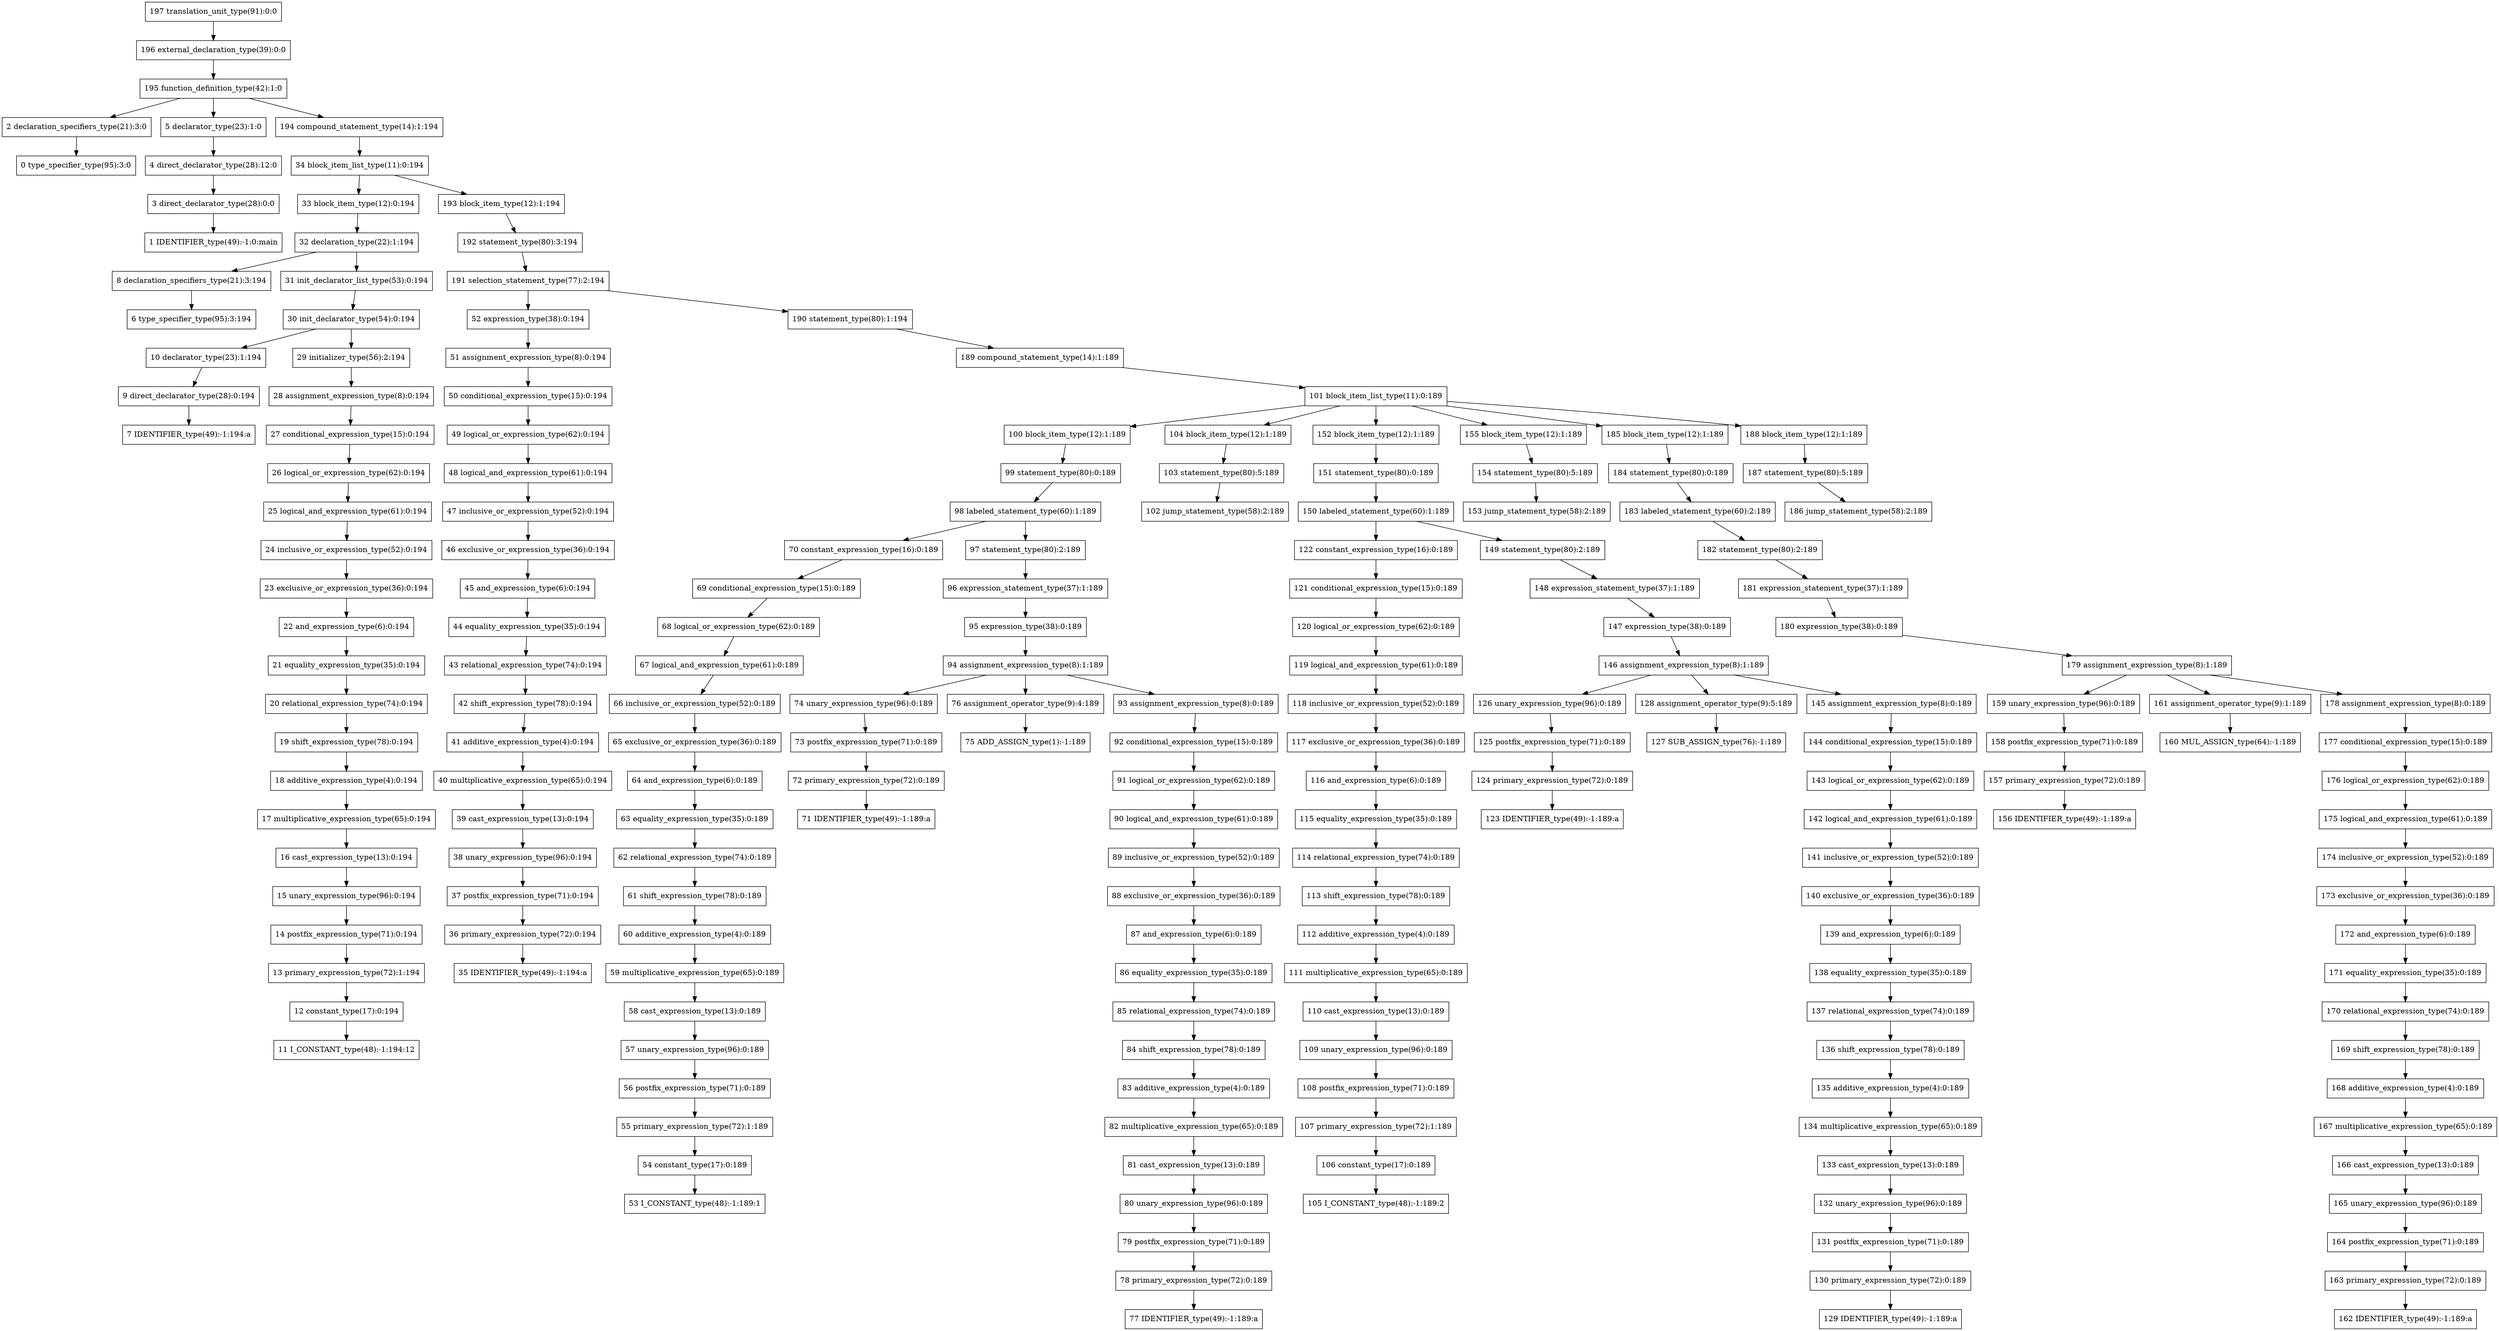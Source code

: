 digraph G{
197[shape=box, label="197 translation_unit_type(91):0:0"];
196[shape=box, label="196 external_declaration_type(39):0:0"];
197->196;
196[shape=box, label="196 external_declaration_type(39):0:0"];
195[shape=box, label="195 function_definition_type(42):1:0"];
196->195;
195[shape=box, label="195 function_definition_type(42):1:0"];
2[shape=box, label="2 declaration_specifiers_type(21):3:0"];
195->2;
2[shape=box, label="2 declaration_specifiers_type(21):3:0"];
0[shape=box, label="0 type_specifier_type(95):3:0"];
2->0;
0[shape=box, label="0 type_specifier_type(95):3:0"];
5[shape=box, label="5 declarator_type(23):1:0"];
195->5;
5[shape=box, label="5 declarator_type(23):1:0"];
4[shape=box, label="4 direct_declarator_type(28):12:0"];
5->4;
4[shape=box, label="4 direct_declarator_type(28):12:0"];
3[shape=box, label="3 direct_declarator_type(28):0:0"];
4->3;
3[shape=box, label="3 direct_declarator_type(28):0:0"];
1[shape=box, label="1 IDENTIFIER_type(49):-1:0:main"];
3->1;
1[shape=box, label="1 IDENTIFIER_type(49):-1:0:main"];
194[shape=box, label="194 compound_statement_type(14):1:194"];
195->194;
194[shape=box, label="194 compound_statement_type(14):1:194"];
34[shape=box, label="34 block_item_list_type(11):0:194"];
194->34;
34[shape=box, label="34 block_item_list_type(11):0:194"];
33[shape=box, label="33 block_item_type(12):0:194"];
34->33;
33[shape=box, label="33 block_item_type(12):0:194"];
32[shape=box, label="32 declaration_type(22):1:194"];
33->32;
32[shape=box, label="32 declaration_type(22):1:194"];
8[shape=box, label="8 declaration_specifiers_type(21):3:194"];
32->8;
8[shape=box, label="8 declaration_specifiers_type(21):3:194"];
6[shape=box, label="6 type_specifier_type(95):3:194"];
8->6;
6[shape=box, label="6 type_specifier_type(95):3:194"];
31[shape=box, label="31 init_declarator_list_type(53):0:194"];
32->31;
31[shape=box, label="31 init_declarator_list_type(53):0:194"];
30[shape=box, label="30 init_declarator_type(54):0:194"];
31->30;
30[shape=box, label="30 init_declarator_type(54):0:194"];
10[shape=box, label="10 declarator_type(23):1:194"];
30->10;
10[shape=box, label="10 declarator_type(23):1:194"];
9[shape=box, label="9 direct_declarator_type(28):0:194"];
10->9;
9[shape=box, label="9 direct_declarator_type(28):0:194"];
7[shape=box, label="7 IDENTIFIER_type(49):-1:194:a"];
9->7;
7[shape=box, label="7 IDENTIFIER_type(49):-1:194:a"];
29[shape=box, label="29 initializer_type(56):2:194"];
30->29;
29[shape=box, label="29 initializer_type(56):2:194"];
28[shape=box, label="28 assignment_expression_type(8):0:194"];
29->28;
28[shape=box, label="28 assignment_expression_type(8):0:194"];
27[shape=box, label="27 conditional_expression_type(15):0:194"];
28->27;
27[shape=box, label="27 conditional_expression_type(15):0:194"];
26[shape=box, label="26 logical_or_expression_type(62):0:194"];
27->26;
26[shape=box, label="26 logical_or_expression_type(62):0:194"];
25[shape=box, label="25 logical_and_expression_type(61):0:194"];
26->25;
25[shape=box, label="25 logical_and_expression_type(61):0:194"];
24[shape=box, label="24 inclusive_or_expression_type(52):0:194"];
25->24;
24[shape=box, label="24 inclusive_or_expression_type(52):0:194"];
23[shape=box, label="23 exclusive_or_expression_type(36):0:194"];
24->23;
23[shape=box, label="23 exclusive_or_expression_type(36):0:194"];
22[shape=box, label="22 and_expression_type(6):0:194"];
23->22;
22[shape=box, label="22 and_expression_type(6):0:194"];
21[shape=box, label="21 equality_expression_type(35):0:194"];
22->21;
21[shape=box, label="21 equality_expression_type(35):0:194"];
20[shape=box, label="20 relational_expression_type(74):0:194"];
21->20;
20[shape=box, label="20 relational_expression_type(74):0:194"];
19[shape=box, label="19 shift_expression_type(78):0:194"];
20->19;
19[shape=box, label="19 shift_expression_type(78):0:194"];
18[shape=box, label="18 additive_expression_type(4):0:194"];
19->18;
18[shape=box, label="18 additive_expression_type(4):0:194"];
17[shape=box, label="17 multiplicative_expression_type(65):0:194"];
18->17;
17[shape=box, label="17 multiplicative_expression_type(65):0:194"];
16[shape=box, label="16 cast_expression_type(13):0:194"];
17->16;
16[shape=box, label="16 cast_expression_type(13):0:194"];
15[shape=box, label="15 unary_expression_type(96):0:194"];
16->15;
15[shape=box, label="15 unary_expression_type(96):0:194"];
14[shape=box, label="14 postfix_expression_type(71):0:194"];
15->14;
14[shape=box, label="14 postfix_expression_type(71):0:194"];
13[shape=box, label="13 primary_expression_type(72):1:194"];
14->13;
13[shape=box, label="13 primary_expression_type(72):1:194"];
12[shape=box, label="12 constant_type(17):0:194"];
13->12;
12[shape=box, label="12 constant_type(17):0:194"];
11[shape=box, label="11 I_CONSTANT_type(48):-1:194:12"];
12->11;
11[shape=box, label="11 I_CONSTANT_type(48):-1:194:12"];
193[shape=box, label="193 block_item_type(12):1:194"];
34->193;
193[shape=box, label="193 block_item_type(12):1:194"];
192[shape=box, label="192 statement_type(80):3:194"];
193->192;
192[shape=box, label="192 statement_type(80):3:194"];
191[shape=box, label="191 selection_statement_type(77):2:194"];
192->191;
191[shape=box, label="191 selection_statement_type(77):2:194"];
52[shape=box, label="52 expression_type(38):0:194"];
191->52;
52[shape=box, label="52 expression_type(38):0:194"];
51[shape=box, label="51 assignment_expression_type(8):0:194"];
52->51;
51[shape=box, label="51 assignment_expression_type(8):0:194"];
50[shape=box, label="50 conditional_expression_type(15):0:194"];
51->50;
50[shape=box, label="50 conditional_expression_type(15):0:194"];
49[shape=box, label="49 logical_or_expression_type(62):0:194"];
50->49;
49[shape=box, label="49 logical_or_expression_type(62):0:194"];
48[shape=box, label="48 logical_and_expression_type(61):0:194"];
49->48;
48[shape=box, label="48 logical_and_expression_type(61):0:194"];
47[shape=box, label="47 inclusive_or_expression_type(52):0:194"];
48->47;
47[shape=box, label="47 inclusive_or_expression_type(52):0:194"];
46[shape=box, label="46 exclusive_or_expression_type(36):0:194"];
47->46;
46[shape=box, label="46 exclusive_or_expression_type(36):0:194"];
45[shape=box, label="45 and_expression_type(6):0:194"];
46->45;
45[shape=box, label="45 and_expression_type(6):0:194"];
44[shape=box, label="44 equality_expression_type(35):0:194"];
45->44;
44[shape=box, label="44 equality_expression_type(35):0:194"];
43[shape=box, label="43 relational_expression_type(74):0:194"];
44->43;
43[shape=box, label="43 relational_expression_type(74):0:194"];
42[shape=box, label="42 shift_expression_type(78):0:194"];
43->42;
42[shape=box, label="42 shift_expression_type(78):0:194"];
41[shape=box, label="41 additive_expression_type(4):0:194"];
42->41;
41[shape=box, label="41 additive_expression_type(4):0:194"];
40[shape=box, label="40 multiplicative_expression_type(65):0:194"];
41->40;
40[shape=box, label="40 multiplicative_expression_type(65):0:194"];
39[shape=box, label="39 cast_expression_type(13):0:194"];
40->39;
39[shape=box, label="39 cast_expression_type(13):0:194"];
38[shape=box, label="38 unary_expression_type(96):0:194"];
39->38;
38[shape=box, label="38 unary_expression_type(96):0:194"];
37[shape=box, label="37 postfix_expression_type(71):0:194"];
38->37;
37[shape=box, label="37 postfix_expression_type(71):0:194"];
36[shape=box, label="36 primary_expression_type(72):0:194"];
37->36;
36[shape=box, label="36 primary_expression_type(72):0:194"];
35[shape=box, label="35 IDENTIFIER_type(49):-1:194:a"];
36->35;
35[shape=box, label="35 IDENTIFIER_type(49):-1:194:a"];
190[shape=box, label="190 statement_type(80):1:194"];
191->190;
190[shape=box, label="190 statement_type(80):1:194"];
189[shape=box, label="189 compound_statement_type(14):1:189"];
190->189;
189[shape=box, label="189 compound_statement_type(14):1:189"];
101[shape=box, label="101 block_item_list_type(11):0:189"];
189->101;
101[shape=box, label="101 block_item_list_type(11):0:189"];
100[shape=box, label="100 block_item_type(12):1:189"];
101->100;
100[shape=box, label="100 block_item_type(12):1:189"];
99[shape=box, label="99 statement_type(80):0:189"];
100->99;
99[shape=box, label="99 statement_type(80):0:189"];
98[shape=box, label="98 labeled_statement_type(60):1:189"];
99->98;
98[shape=box, label="98 labeled_statement_type(60):1:189"];
70[shape=box, label="70 constant_expression_type(16):0:189"];
98->70;
70[shape=box, label="70 constant_expression_type(16):0:189"];
69[shape=box, label="69 conditional_expression_type(15):0:189"];
70->69;
69[shape=box, label="69 conditional_expression_type(15):0:189"];
68[shape=box, label="68 logical_or_expression_type(62):0:189"];
69->68;
68[shape=box, label="68 logical_or_expression_type(62):0:189"];
67[shape=box, label="67 logical_and_expression_type(61):0:189"];
68->67;
67[shape=box, label="67 logical_and_expression_type(61):0:189"];
66[shape=box, label="66 inclusive_or_expression_type(52):0:189"];
67->66;
66[shape=box, label="66 inclusive_or_expression_type(52):0:189"];
65[shape=box, label="65 exclusive_or_expression_type(36):0:189"];
66->65;
65[shape=box, label="65 exclusive_or_expression_type(36):0:189"];
64[shape=box, label="64 and_expression_type(6):0:189"];
65->64;
64[shape=box, label="64 and_expression_type(6):0:189"];
63[shape=box, label="63 equality_expression_type(35):0:189"];
64->63;
63[shape=box, label="63 equality_expression_type(35):0:189"];
62[shape=box, label="62 relational_expression_type(74):0:189"];
63->62;
62[shape=box, label="62 relational_expression_type(74):0:189"];
61[shape=box, label="61 shift_expression_type(78):0:189"];
62->61;
61[shape=box, label="61 shift_expression_type(78):0:189"];
60[shape=box, label="60 additive_expression_type(4):0:189"];
61->60;
60[shape=box, label="60 additive_expression_type(4):0:189"];
59[shape=box, label="59 multiplicative_expression_type(65):0:189"];
60->59;
59[shape=box, label="59 multiplicative_expression_type(65):0:189"];
58[shape=box, label="58 cast_expression_type(13):0:189"];
59->58;
58[shape=box, label="58 cast_expression_type(13):0:189"];
57[shape=box, label="57 unary_expression_type(96):0:189"];
58->57;
57[shape=box, label="57 unary_expression_type(96):0:189"];
56[shape=box, label="56 postfix_expression_type(71):0:189"];
57->56;
56[shape=box, label="56 postfix_expression_type(71):0:189"];
55[shape=box, label="55 primary_expression_type(72):1:189"];
56->55;
55[shape=box, label="55 primary_expression_type(72):1:189"];
54[shape=box, label="54 constant_type(17):0:189"];
55->54;
54[shape=box, label="54 constant_type(17):0:189"];
53[shape=box, label="53 I_CONSTANT_type(48):-1:189:1"];
54->53;
53[shape=box, label="53 I_CONSTANT_type(48):-1:189:1"];
97[shape=box, label="97 statement_type(80):2:189"];
98->97;
97[shape=box, label="97 statement_type(80):2:189"];
96[shape=box, label="96 expression_statement_type(37):1:189"];
97->96;
96[shape=box, label="96 expression_statement_type(37):1:189"];
95[shape=box, label="95 expression_type(38):0:189"];
96->95;
95[shape=box, label="95 expression_type(38):0:189"];
94[shape=box, label="94 assignment_expression_type(8):1:189"];
95->94;
94[shape=box, label="94 assignment_expression_type(8):1:189"];
74[shape=box, label="74 unary_expression_type(96):0:189"];
94->74;
74[shape=box, label="74 unary_expression_type(96):0:189"];
73[shape=box, label="73 postfix_expression_type(71):0:189"];
74->73;
73[shape=box, label="73 postfix_expression_type(71):0:189"];
72[shape=box, label="72 primary_expression_type(72):0:189"];
73->72;
72[shape=box, label="72 primary_expression_type(72):0:189"];
71[shape=box, label="71 IDENTIFIER_type(49):-1:189:a"];
72->71;
71[shape=box, label="71 IDENTIFIER_type(49):-1:189:a"];
76[shape=box, label="76 assignment_operator_type(9):4:189"];
94->76;
76[shape=box, label="76 assignment_operator_type(9):4:189"];
75[shape=box, label="75 ADD_ASSIGN_type(1):-1:189"];
76->75;
75[shape=box, label="75 ADD_ASSIGN_type(1):-1:189"];
93[shape=box, label="93 assignment_expression_type(8):0:189"];
94->93;
93[shape=box, label="93 assignment_expression_type(8):0:189"];
92[shape=box, label="92 conditional_expression_type(15):0:189"];
93->92;
92[shape=box, label="92 conditional_expression_type(15):0:189"];
91[shape=box, label="91 logical_or_expression_type(62):0:189"];
92->91;
91[shape=box, label="91 logical_or_expression_type(62):0:189"];
90[shape=box, label="90 logical_and_expression_type(61):0:189"];
91->90;
90[shape=box, label="90 logical_and_expression_type(61):0:189"];
89[shape=box, label="89 inclusive_or_expression_type(52):0:189"];
90->89;
89[shape=box, label="89 inclusive_or_expression_type(52):0:189"];
88[shape=box, label="88 exclusive_or_expression_type(36):0:189"];
89->88;
88[shape=box, label="88 exclusive_or_expression_type(36):0:189"];
87[shape=box, label="87 and_expression_type(6):0:189"];
88->87;
87[shape=box, label="87 and_expression_type(6):0:189"];
86[shape=box, label="86 equality_expression_type(35):0:189"];
87->86;
86[shape=box, label="86 equality_expression_type(35):0:189"];
85[shape=box, label="85 relational_expression_type(74):0:189"];
86->85;
85[shape=box, label="85 relational_expression_type(74):0:189"];
84[shape=box, label="84 shift_expression_type(78):0:189"];
85->84;
84[shape=box, label="84 shift_expression_type(78):0:189"];
83[shape=box, label="83 additive_expression_type(4):0:189"];
84->83;
83[shape=box, label="83 additive_expression_type(4):0:189"];
82[shape=box, label="82 multiplicative_expression_type(65):0:189"];
83->82;
82[shape=box, label="82 multiplicative_expression_type(65):0:189"];
81[shape=box, label="81 cast_expression_type(13):0:189"];
82->81;
81[shape=box, label="81 cast_expression_type(13):0:189"];
80[shape=box, label="80 unary_expression_type(96):0:189"];
81->80;
80[shape=box, label="80 unary_expression_type(96):0:189"];
79[shape=box, label="79 postfix_expression_type(71):0:189"];
80->79;
79[shape=box, label="79 postfix_expression_type(71):0:189"];
78[shape=box, label="78 primary_expression_type(72):0:189"];
79->78;
78[shape=box, label="78 primary_expression_type(72):0:189"];
77[shape=box, label="77 IDENTIFIER_type(49):-1:189:a"];
78->77;
77[shape=box, label="77 IDENTIFIER_type(49):-1:189:a"];
104[shape=box, label="104 block_item_type(12):1:189"];
101->104;
104[shape=box, label="104 block_item_type(12):1:189"];
103[shape=box, label="103 statement_type(80):5:189"];
104->103;
103[shape=box, label="103 statement_type(80):5:189"];
102[shape=box, label="102 jump_statement_type(58):2:189"];
103->102;
102[shape=box, label="102 jump_statement_type(58):2:189"];
152[shape=box, label="152 block_item_type(12):1:189"];
101->152;
152[shape=box, label="152 block_item_type(12):1:189"];
151[shape=box, label="151 statement_type(80):0:189"];
152->151;
151[shape=box, label="151 statement_type(80):0:189"];
150[shape=box, label="150 labeled_statement_type(60):1:189"];
151->150;
150[shape=box, label="150 labeled_statement_type(60):1:189"];
122[shape=box, label="122 constant_expression_type(16):0:189"];
150->122;
122[shape=box, label="122 constant_expression_type(16):0:189"];
121[shape=box, label="121 conditional_expression_type(15):0:189"];
122->121;
121[shape=box, label="121 conditional_expression_type(15):0:189"];
120[shape=box, label="120 logical_or_expression_type(62):0:189"];
121->120;
120[shape=box, label="120 logical_or_expression_type(62):0:189"];
119[shape=box, label="119 logical_and_expression_type(61):0:189"];
120->119;
119[shape=box, label="119 logical_and_expression_type(61):0:189"];
118[shape=box, label="118 inclusive_or_expression_type(52):0:189"];
119->118;
118[shape=box, label="118 inclusive_or_expression_type(52):0:189"];
117[shape=box, label="117 exclusive_or_expression_type(36):0:189"];
118->117;
117[shape=box, label="117 exclusive_or_expression_type(36):0:189"];
116[shape=box, label="116 and_expression_type(6):0:189"];
117->116;
116[shape=box, label="116 and_expression_type(6):0:189"];
115[shape=box, label="115 equality_expression_type(35):0:189"];
116->115;
115[shape=box, label="115 equality_expression_type(35):0:189"];
114[shape=box, label="114 relational_expression_type(74):0:189"];
115->114;
114[shape=box, label="114 relational_expression_type(74):0:189"];
113[shape=box, label="113 shift_expression_type(78):0:189"];
114->113;
113[shape=box, label="113 shift_expression_type(78):0:189"];
112[shape=box, label="112 additive_expression_type(4):0:189"];
113->112;
112[shape=box, label="112 additive_expression_type(4):0:189"];
111[shape=box, label="111 multiplicative_expression_type(65):0:189"];
112->111;
111[shape=box, label="111 multiplicative_expression_type(65):0:189"];
110[shape=box, label="110 cast_expression_type(13):0:189"];
111->110;
110[shape=box, label="110 cast_expression_type(13):0:189"];
109[shape=box, label="109 unary_expression_type(96):0:189"];
110->109;
109[shape=box, label="109 unary_expression_type(96):0:189"];
108[shape=box, label="108 postfix_expression_type(71):0:189"];
109->108;
108[shape=box, label="108 postfix_expression_type(71):0:189"];
107[shape=box, label="107 primary_expression_type(72):1:189"];
108->107;
107[shape=box, label="107 primary_expression_type(72):1:189"];
106[shape=box, label="106 constant_type(17):0:189"];
107->106;
106[shape=box, label="106 constant_type(17):0:189"];
105[shape=box, label="105 I_CONSTANT_type(48):-1:189:2"];
106->105;
105[shape=box, label="105 I_CONSTANT_type(48):-1:189:2"];
149[shape=box, label="149 statement_type(80):2:189"];
150->149;
149[shape=box, label="149 statement_type(80):2:189"];
148[shape=box, label="148 expression_statement_type(37):1:189"];
149->148;
148[shape=box, label="148 expression_statement_type(37):1:189"];
147[shape=box, label="147 expression_type(38):0:189"];
148->147;
147[shape=box, label="147 expression_type(38):0:189"];
146[shape=box, label="146 assignment_expression_type(8):1:189"];
147->146;
146[shape=box, label="146 assignment_expression_type(8):1:189"];
126[shape=box, label="126 unary_expression_type(96):0:189"];
146->126;
126[shape=box, label="126 unary_expression_type(96):0:189"];
125[shape=box, label="125 postfix_expression_type(71):0:189"];
126->125;
125[shape=box, label="125 postfix_expression_type(71):0:189"];
124[shape=box, label="124 primary_expression_type(72):0:189"];
125->124;
124[shape=box, label="124 primary_expression_type(72):0:189"];
123[shape=box, label="123 IDENTIFIER_type(49):-1:189:a"];
124->123;
123[shape=box, label="123 IDENTIFIER_type(49):-1:189:a"];
128[shape=box, label="128 assignment_operator_type(9):5:189"];
146->128;
128[shape=box, label="128 assignment_operator_type(9):5:189"];
127[shape=box, label="127 SUB_ASSIGN_type(76):-1:189"];
128->127;
127[shape=box, label="127 SUB_ASSIGN_type(76):-1:189"];
145[shape=box, label="145 assignment_expression_type(8):0:189"];
146->145;
145[shape=box, label="145 assignment_expression_type(8):0:189"];
144[shape=box, label="144 conditional_expression_type(15):0:189"];
145->144;
144[shape=box, label="144 conditional_expression_type(15):0:189"];
143[shape=box, label="143 logical_or_expression_type(62):0:189"];
144->143;
143[shape=box, label="143 logical_or_expression_type(62):0:189"];
142[shape=box, label="142 logical_and_expression_type(61):0:189"];
143->142;
142[shape=box, label="142 logical_and_expression_type(61):0:189"];
141[shape=box, label="141 inclusive_or_expression_type(52):0:189"];
142->141;
141[shape=box, label="141 inclusive_or_expression_type(52):0:189"];
140[shape=box, label="140 exclusive_or_expression_type(36):0:189"];
141->140;
140[shape=box, label="140 exclusive_or_expression_type(36):0:189"];
139[shape=box, label="139 and_expression_type(6):0:189"];
140->139;
139[shape=box, label="139 and_expression_type(6):0:189"];
138[shape=box, label="138 equality_expression_type(35):0:189"];
139->138;
138[shape=box, label="138 equality_expression_type(35):0:189"];
137[shape=box, label="137 relational_expression_type(74):0:189"];
138->137;
137[shape=box, label="137 relational_expression_type(74):0:189"];
136[shape=box, label="136 shift_expression_type(78):0:189"];
137->136;
136[shape=box, label="136 shift_expression_type(78):0:189"];
135[shape=box, label="135 additive_expression_type(4):0:189"];
136->135;
135[shape=box, label="135 additive_expression_type(4):0:189"];
134[shape=box, label="134 multiplicative_expression_type(65):0:189"];
135->134;
134[shape=box, label="134 multiplicative_expression_type(65):0:189"];
133[shape=box, label="133 cast_expression_type(13):0:189"];
134->133;
133[shape=box, label="133 cast_expression_type(13):0:189"];
132[shape=box, label="132 unary_expression_type(96):0:189"];
133->132;
132[shape=box, label="132 unary_expression_type(96):0:189"];
131[shape=box, label="131 postfix_expression_type(71):0:189"];
132->131;
131[shape=box, label="131 postfix_expression_type(71):0:189"];
130[shape=box, label="130 primary_expression_type(72):0:189"];
131->130;
130[shape=box, label="130 primary_expression_type(72):0:189"];
129[shape=box, label="129 IDENTIFIER_type(49):-1:189:a"];
130->129;
129[shape=box, label="129 IDENTIFIER_type(49):-1:189:a"];
155[shape=box, label="155 block_item_type(12):1:189"];
101->155;
155[shape=box, label="155 block_item_type(12):1:189"];
154[shape=box, label="154 statement_type(80):5:189"];
155->154;
154[shape=box, label="154 statement_type(80):5:189"];
153[shape=box, label="153 jump_statement_type(58):2:189"];
154->153;
153[shape=box, label="153 jump_statement_type(58):2:189"];
185[shape=box, label="185 block_item_type(12):1:189"];
101->185;
185[shape=box, label="185 block_item_type(12):1:189"];
184[shape=box, label="184 statement_type(80):0:189"];
185->184;
184[shape=box, label="184 statement_type(80):0:189"];
183[shape=box, label="183 labeled_statement_type(60):2:189"];
184->183;
183[shape=box, label="183 labeled_statement_type(60):2:189"];
182[shape=box, label="182 statement_type(80):2:189"];
183->182;
182[shape=box, label="182 statement_type(80):2:189"];
181[shape=box, label="181 expression_statement_type(37):1:189"];
182->181;
181[shape=box, label="181 expression_statement_type(37):1:189"];
180[shape=box, label="180 expression_type(38):0:189"];
181->180;
180[shape=box, label="180 expression_type(38):0:189"];
179[shape=box, label="179 assignment_expression_type(8):1:189"];
180->179;
179[shape=box, label="179 assignment_expression_type(8):1:189"];
159[shape=box, label="159 unary_expression_type(96):0:189"];
179->159;
159[shape=box, label="159 unary_expression_type(96):0:189"];
158[shape=box, label="158 postfix_expression_type(71):0:189"];
159->158;
158[shape=box, label="158 postfix_expression_type(71):0:189"];
157[shape=box, label="157 primary_expression_type(72):0:189"];
158->157;
157[shape=box, label="157 primary_expression_type(72):0:189"];
156[shape=box, label="156 IDENTIFIER_type(49):-1:189:a"];
157->156;
156[shape=box, label="156 IDENTIFIER_type(49):-1:189:a"];
161[shape=box, label="161 assignment_operator_type(9):1:189"];
179->161;
161[shape=box, label="161 assignment_operator_type(9):1:189"];
160[shape=box, label="160 MUL_ASSIGN_type(64):-1:189"];
161->160;
160[shape=box, label="160 MUL_ASSIGN_type(64):-1:189"];
178[shape=box, label="178 assignment_expression_type(8):0:189"];
179->178;
178[shape=box, label="178 assignment_expression_type(8):0:189"];
177[shape=box, label="177 conditional_expression_type(15):0:189"];
178->177;
177[shape=box, label="177 conditional_expression_type(15):0:189"];
176[shape=box, label="176 logical_or_expression_type(62):0:189"];
177->176;
176[shape=box, label="176 logical_or_expression_type(62):0:189"];
175[shape=box, label="175 logical_and_expression_type(61):0:189"];
176->175;
175[shape=box, label="175 logical_and_expression_type(61):0:189"];
174[shape=box, label="174 inclusive_or_expression_type(52):0:189"];
175->174;
174[shape=box, label="174 inclusive_or_expression_type(52):0:189"];
173[shape=box, label="173 exclusive_or_expression_type(36):0:189"];
174->173;
173[shape=box, label="173 exclusive_or_expression_type(36):0:189"];
172[shape=box, label="172 and_expression_type(6):0:189"];
173->172;
172[shape=box, label="172 and_expression_type(6):0:189"];
171[shape=box, label="171 equality_expression_type(35):0:189"];
172->171;
171[shape=box, label="171 equality_expression_type(35):0:189"];
170[shape=box, label="170 relational_expression_type(74):0:189"];
171->170;
170[shape=box, label="170 relational_expression_type(74):0:189"];
169[shape=box, label="169 shift_expression_type(78):0:189"];
170->169;
169[shape=box, label="169 shift_expression_type(78):0:189"];
168[shape=box, label="168 additive_expression_type(4):0:189"];
169->168;
168[shape=box, label="168 additive_expression_type(4):0:189"];
167[shape=box, label="167 multiplicative_expression_type(65):0:189"];
168->167;
167[shape=box, label="167 multiplicative_expression_type(65):0:189"];
166[shape=box, label="166 cast_expression_type(13):0:189"];
167->166;
166[shape=box, label="166 cast_expression_type(13):0:189"];
165[shape=box, label="165 unary_expression_type(96):0:189"];
166->165;
165[shape=box, label="165 unary_expression_type(96):0:189"];
164[shape=box, label="164 postfix_expression_type(71):0:189"];
165->164;
164[shape=box, label="164 postfix_expression_type(71):0:189"];
163[shape=box, label="163 primary_expression_type(72):0:189"];
164->163;
163[shape=box, label="163 primary_expression_type(72):0:189"];
162[shape=box, label="162 IDENTIFIER_type(49):-1:189:a"];
163->162;
162[shape=box, label="162 IDENTIFIER_type(49):-1:189:a"];
188[shape=box, label="188 block_item_type(12):1:189"];
101->188;
188[shape=box, label="188 block_item_type(12):1:189"];
187[shape=box, label="187 statement_type(80):5:189"];
188->187;
187[shape=box, label="187 statement_type(80):5:189"];
186[shape=box, label="186 jump_statement_type(58):2:189"];
187->186;
186[shape=box, label="186 jump_statement_type(58):2:189"];
}
